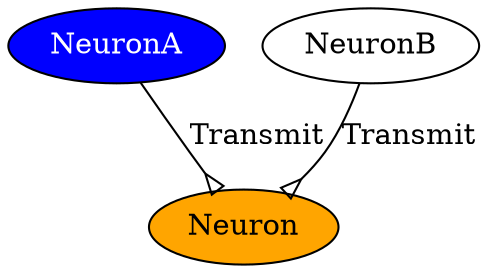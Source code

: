 digraph {
	0 [label=NeuronA fillcolor=blue fontcolor=white style=filled]
	1 [label=NeuronB fillcolor=white fontcolor=black style=filled]
	2 [label=Neuron fillcolor=orange fontcolor=black style=filled]
	0 -> 2 [label=Transmit arrowhead=invempty]
	1 -> 2 [label=Transmit arrowhead=invempty]
}
